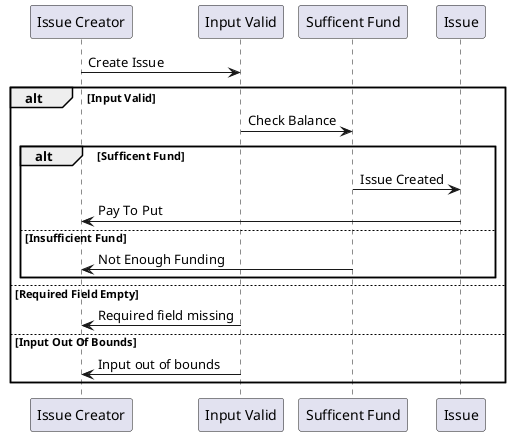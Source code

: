 @startuml "UC10 Create Issue"
"Issue Creator" -> "Input Valid": Create Issue

alt Input Valid

    "Input Valid" -> "Sufficent Fund": Check Balance

    alt Sufficent Fund
        "Sufficent Fund" -> Issue: Issue Created
        "Issue" -> "Issue Creator": Pay To Put
    else Insufficient Fund
        "Sufficent Fund" -> "Issue Creator" : Not Enough Funding
    end

else Required Field Empty

    "Input Valid" -> "Issue Creator": Required field missing

else Input Out Of Bounds

   "Input Valid" -> "Issue Creator": Input out of bounds

end

@enduml